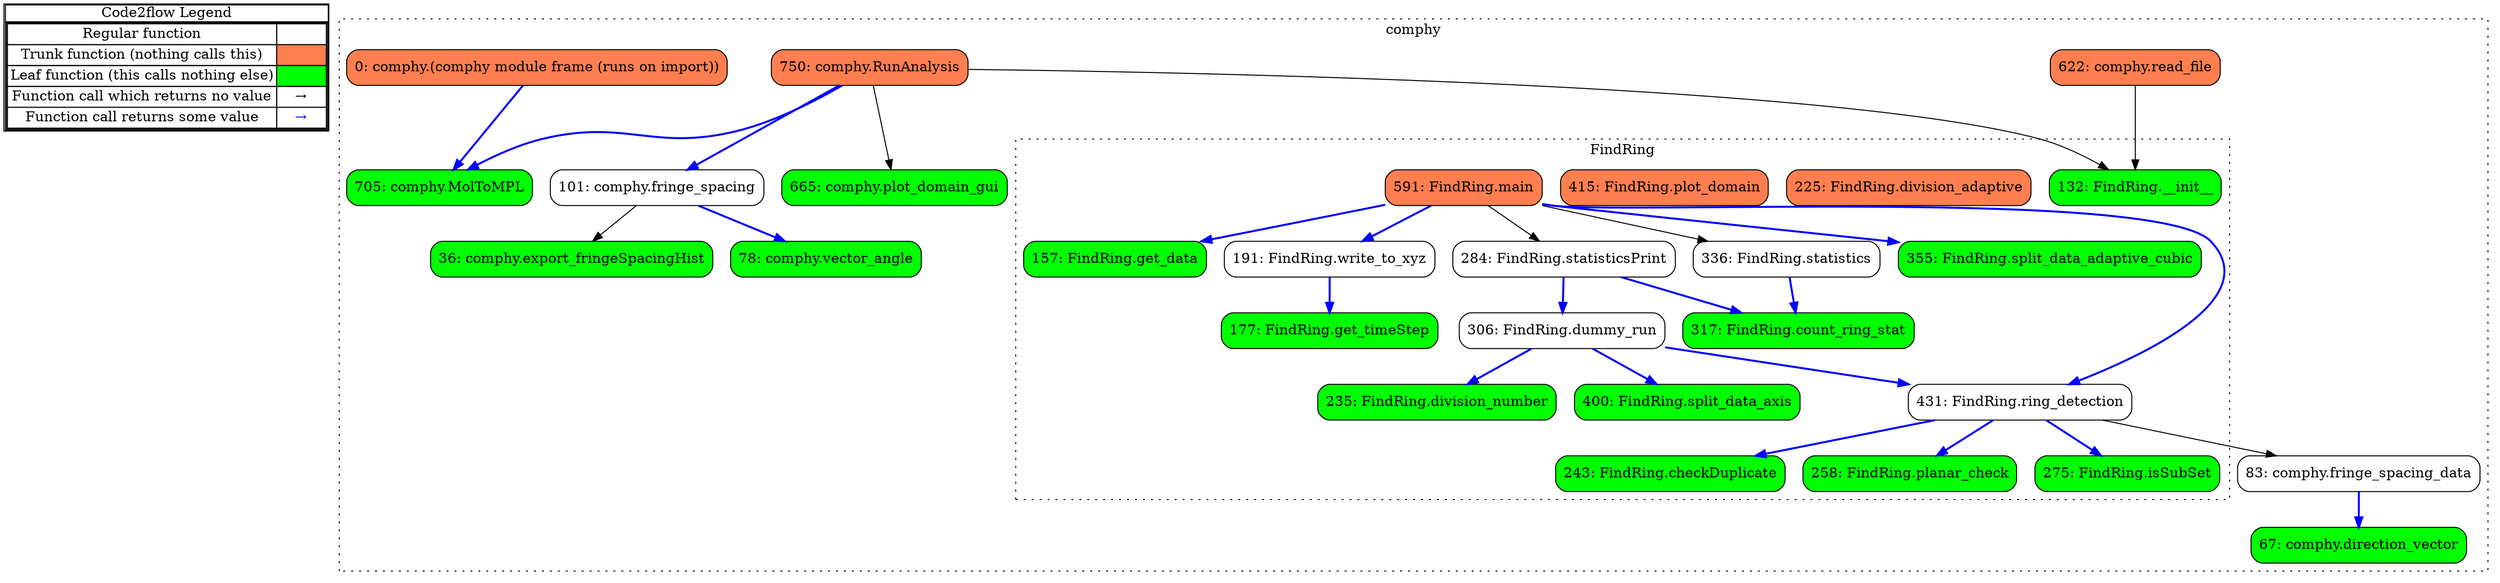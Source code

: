 digraph G {
concentrate = true;
			subgraph legend{
			rank = min;
			label = "legend";
			Legend [shape=none, margin=0, label = <
				<table cellspacing="0" cellpadding="0" border="1"><tr><td>Code2flow Legend</td></tr><tr><td>
				<table cellspacing="0">
				<tr><td>Regular function</td><td width="50px"></td></tr>
				<tr><td>Trunk function (nothing calls this)</td><td bgcolor='coral'></td></tr>
				<tr><td>Leaf function (this calls nothing else)</td><td bgcolor='green'></td></tr>
				<tr><td>Function call which returns no value</td><td>&#8594;</td></tr>
				<tr><td>Function call returns some value</td><td><font color='blue'>&#8594;</font></td></tr>
				</table></td></tr></table>
				>];}node1 [splines=ortho shape = "rect" style = "rounded,filled" fillcolor = "green" label = "36: comphy.export_fringeSpacingHist" ];
node2 [splines=ortho shape = "rect" style = "rounded,filled" fillcolor = "green" label = "67: comphy.direction_vector" ];
node3 [splines=ortho shape = "rect" style = "rounded,filled" fillcolor = "green" label = "78: comphy.vector_angle" ];
node4 [splines=ortho shape = "rect" style = "rounded" label = "83: comphy.fringe_spacing_data" ];
node5 [splines=ortho shape = "rect" style = "rounded" label = "101: comphy.fringe_spacing" ];
node6 [splines=ortho shape = "rect" style = "rounded,filled" fillcolor = "coral" label = "622: comphy.read_file" ];
node7 [splines=ortho shape = "rect" style = "rounded,filled" fillcolor = "green" label = "665: comphy.plot_domain_gui" ];
node8 [splines=ortho shape = "rect" style = "rounded,filled" fillcolor = "green" label = "705: comphy.MolToMPL" ];
node9 [splines=ortho shape = "rect" style = "rounded,filled" fillcolor = "coral" label = "750: comphy.RunAnalysis" ];
node34 [splines=ortho shape = "rect" style = "rounded,filled" fillcolor = "coral" label = "0: comphy.(comphy module frame (runs on import))" ];
node16 [splines=ortho shape = "rect" style = "rounded,filled" fillcolor = "green" label = "132: FindRing.__init__" ];
node17 [splines=ortho shape = "rect" style = "rounded,filled" fillcolor = "green" label = "157: FindRing.get_data" ];
node18 [splines=ortho shape = "rect" style = "rounded,filled" fillcolor = "green" label = "177: FindRing.get_timeStep" ];
node19 [splines=ortho shape = "rect" style = "rounded" label = "191: FindRing.write_to_xyz" ];
node20 [splines=ortho shape = "rect" style = "rounded,filled" fillcolor = "coral" label = "225: FindRing.division_adaptive" ];
node21 [splines=ortho shape = "rect" style = "rounded,filled" fillcolor = "green" label = "235: FindRing.division_number" ];
node22 [splines=ortho shape = "rect" style = "rounded,filled" fillcolor = "green" label = "243: FindRing.checkDuplicate" ];
node23 [splines=ortho shape = "rect" style = "rounded,filled" fillcolor = "green" label = "258: FindRing.planar_check" ];
node24 [splines=ortho shape = "rect" style = "rounded,filled" fillcolor = "green" label = "275: FindRing.isSubSet" ];
node25 [splines=ortho shape = "rect" style = "rounded" label = "284: FindRing.statisticsPrint" ];
node26 [splines=ortho shape = "rect" style = "rounded" label = "306: FindRing.dummy_run" ];
node27 [splines=ortho shape = "rect" style = "rounded,filled" fillcolor = "green" label = "317: FindRing.count_ring_stat" ];
node28 [splines=ortho shape = "rect" style = "rounded" label = "336: FindRing.statistics" ];
node29 [splines=ortho shape = "rect" style = "rounded,filled" fillcolor = "green" label = "355: FindRing.split_data_adaptive_cubic" ];
node30 [splines=ortho shape = "rect" style = "rounded,filled" fillcolor = "green" label = "400: FindRing.split_data_axis" ];
node31 [splines=ortho shape = "rect" style = "rounded,filled" fillcolor = "coral" label = "415: FindRing.plot_domain" ];
node32 [splines=ortho shape = "rect" style = "rounded" label = "431: FindRing.ring_detection" ];
node33 [splines=ortho shape = "rect" style = "rounded,filled" fillcolor = "coral" label = "591: FindRing.main" ];
node4 -> node2 [color="blue" penwidth="2"];
node5 -> node1;
node5 -> node3 [color="blue" penwidth="2"];
node6 -> node16;
node9 -> node5 [color="blue" penwidth="2"];
node9 -> node7;
node9 -> node8 [color="blue" penwidth="2"];
node9 -> node16;
node34 -> node8 [color="blue" penwidth="2"];
node19 -> node18 [color="blue" penwidth="2"];
node25 -> node26 [color="blue" penwidth="2"];
node25 -> node27 [color="blue" penwidth="2"];
node26 -> node21 [color="blue" penwidth="2"];
node26 -> node30 [color="blue" penwidth="2"];
node26 -> node32 [color="blue" penwidth="2"];
node28 -> node27 [color="blue" penwidth="2"];
node32 -> node4;
node32 -> node22 [color="blue" penwidth="2"];
node32 -> node23 [color="blue" penwidth="2"];
node32 -> node24 [color="blue" penwidth="2"];
node33 -> node17 [color="blue" penwidth="2"];
node33 -> node19 [color="blue" penwidth="2"];
node33 -> node25;
node33 -> node28;
node33 -> node29 [color="blue" penwidth="2"];
node33 -> node32 [color="blue" penwidth="2"];
subgraph clustercomphy0{
node1 node2 node3 node4 node5 node6 node7 node8 node9 node34 node16 node17 node18 node19 node20 node21 node22 node23 node24 node25 node26 node27 node28 node29 node30 node31 node32 node33 ;
label="comphy";
style=filled;
color=black;
graph[style=dotted];
subgraph clusterFindRing15{
node16 node17 node18 node19 node20 node21 node22 node23 node24 node25 node26 node27 node28 node29 node30 node31 node32 node33 ;
label="FindRing";
style=filled;
color=black;
graph[style=dotted];
}};
}